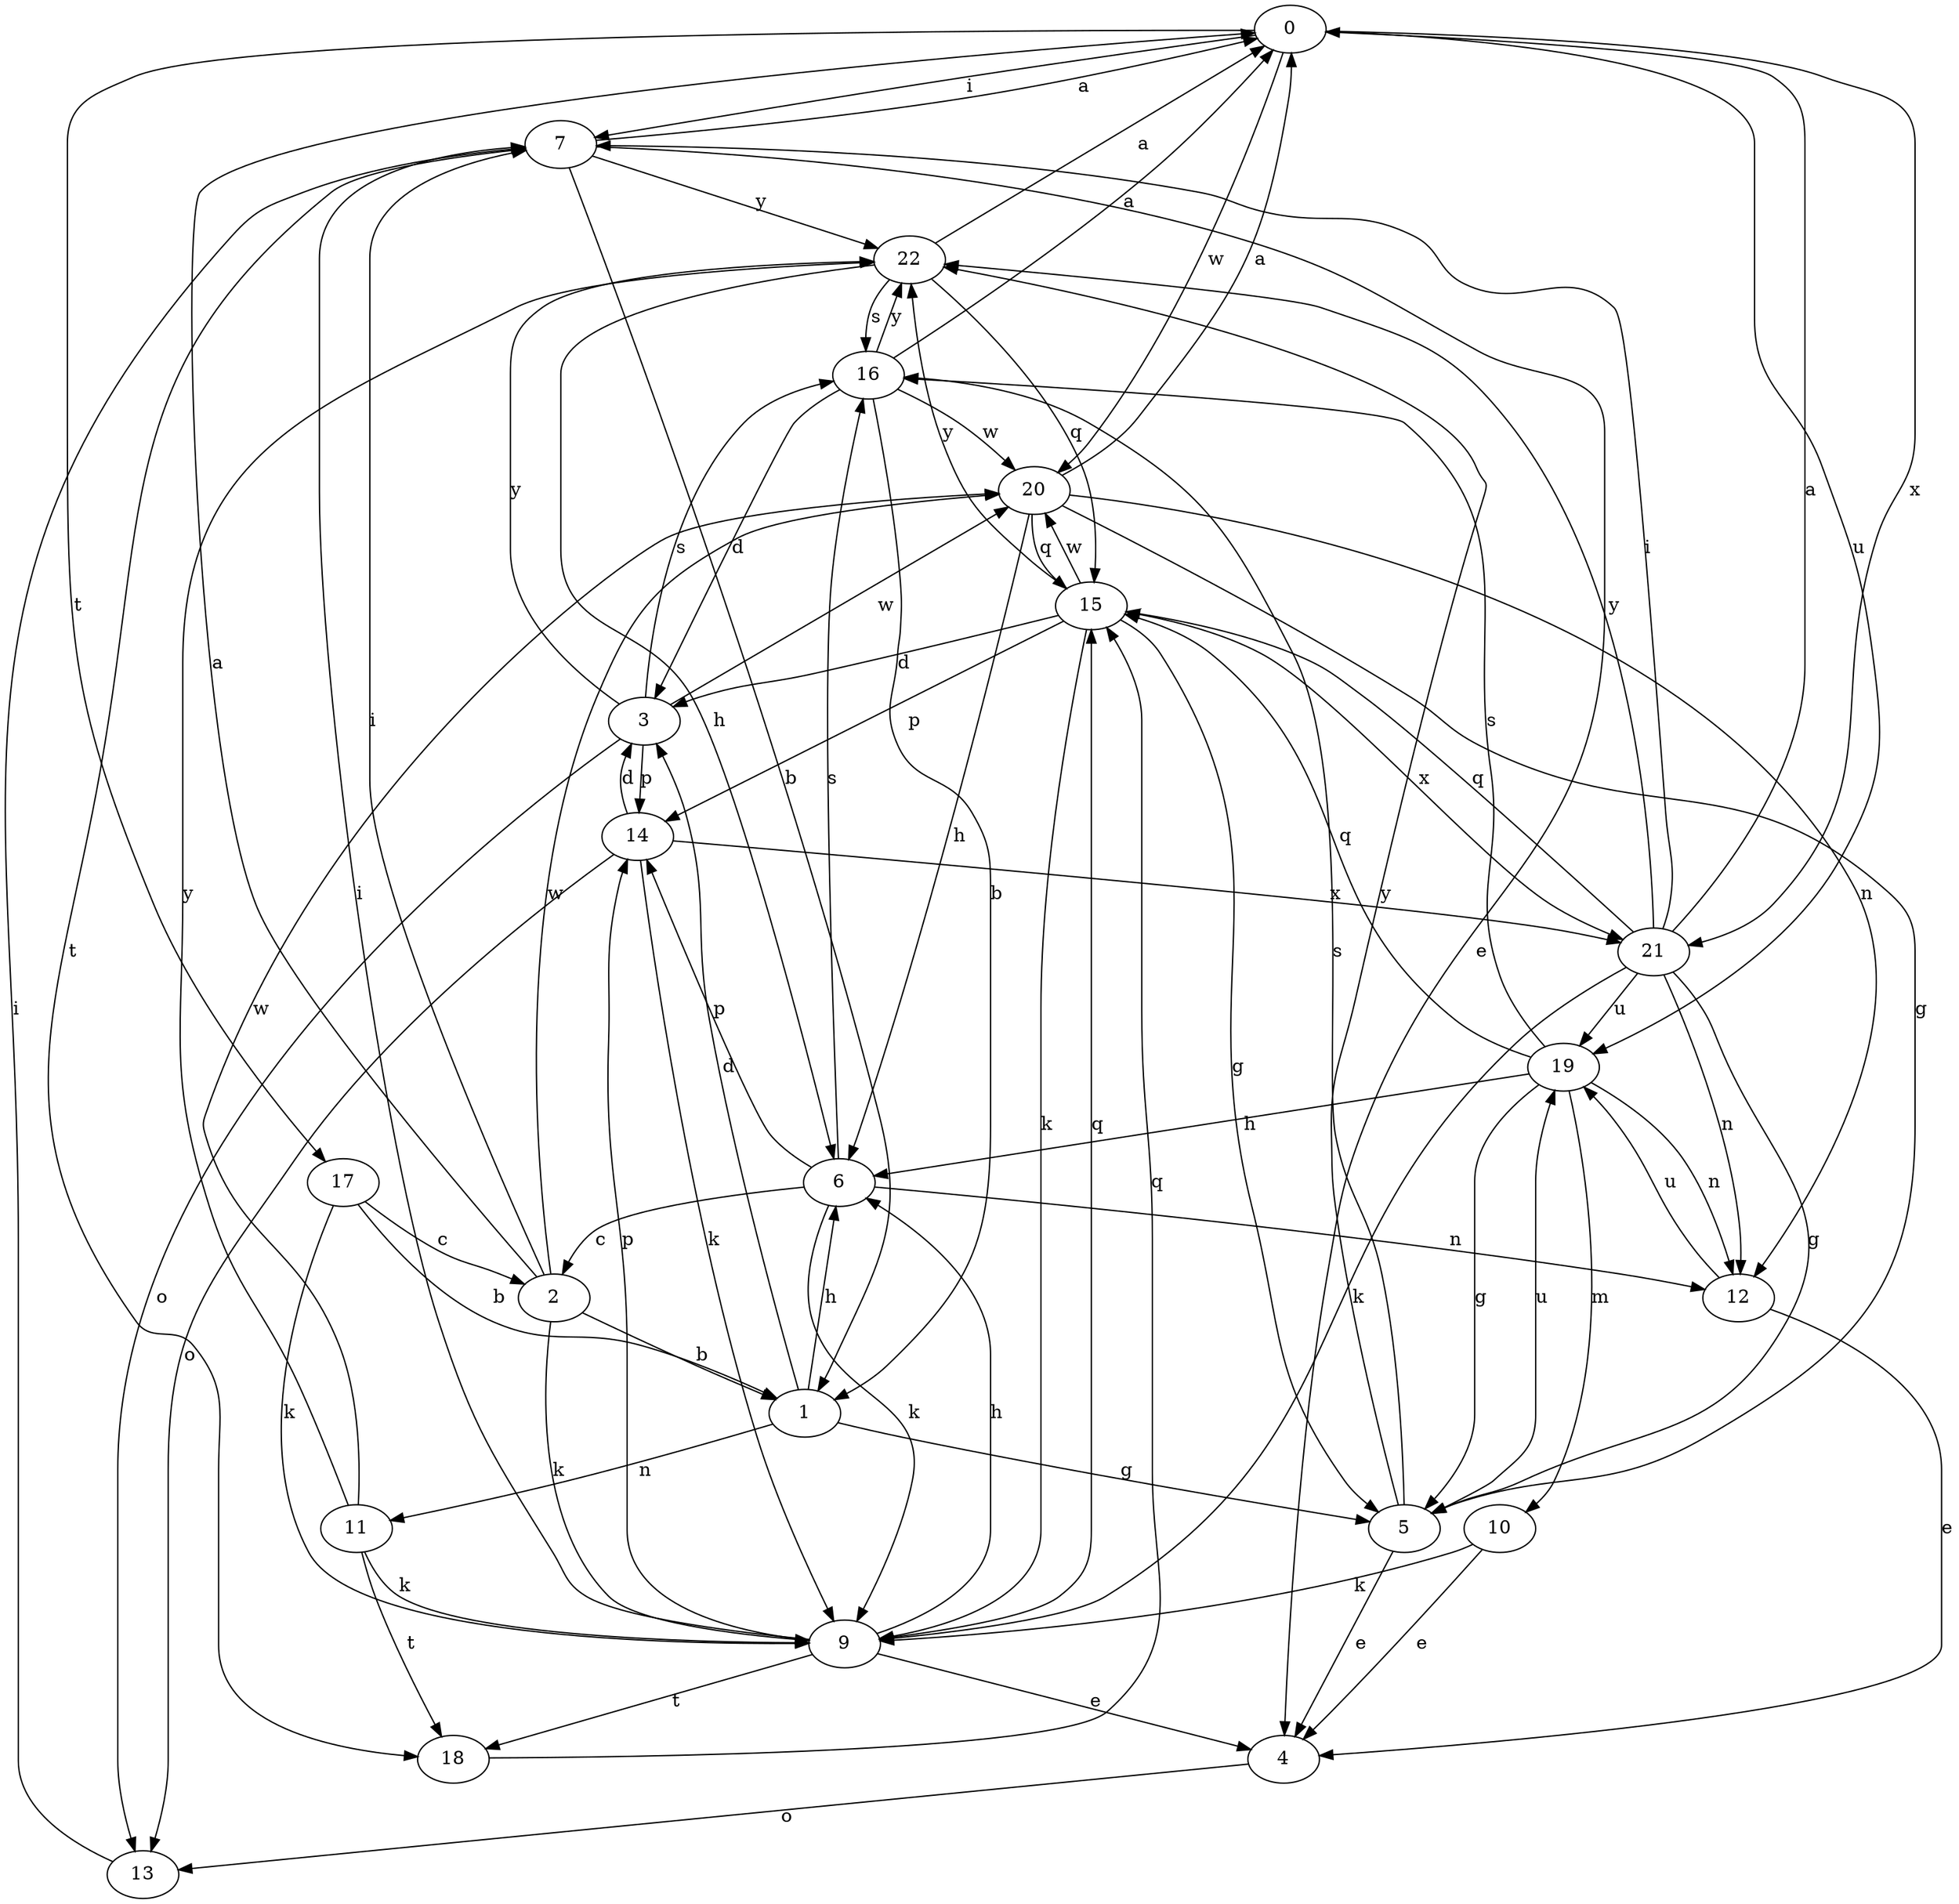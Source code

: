 strict digraph  {
0;
1;
2;
3;
4;
5;
6;
7;
9;
10;
11;
12;
13;
14;
15;
16;
17;
18;
19;
20;
21;
22;
0 -> 7  [label=i];
0 -> 17  [label=t];
0 -> 19  [label=u];
0 -> 20  [label=w];
0 -> 21  [label=x];
1 -> 3  [label=d];
1 -> 5  [label=g];
1 -> 6  [label=h];
1 -> 11  [label=n];
2 -> 0  [label=a];
2 -> 1  [label=b];
2 -> 7  [label=i];
2 -> 9  [label=k];
2 -> 20  [label=w];
3 -> 13  [label=o];
3 -> 14  [label=p];
3 -> 16  [label=s];
3 -> 20  [label=w];
3 -> 22  [label=y];
4 -> 13  [label=o];
5 -> 4  [label=e];
5 -> 16  [label=s];
5 -> 19  [label=u];
5 -> 22  [label=y];
6 -> 2  [label=c];
6 -> 9  [label=k];
6 -> 12  [label=n];
6 -> 14  [label=p];
6 -> 16  [label=s];
7 -> 0  [label=a];
7 -> 1  [label=b];
7 -> 4  [label=e];
7 -> 18  [label=t];
7 -> 22  [label=y];
9 -> 4  [label=e];
9 -> 6  [label=h];
9 -> 7  [label=i];
9 -> 14  [label=p];
9 -> 15  [label=q];
9 -> 18  [label=t];
10 -> 4  [label=e];
10 -> 9  [label=k];
11 -> 9  [label=k];
11 -> 18  [label=t];
11 -> 20  [label=w];
11 -> 22  [label=y];
12 -> 4  [label=e];
12 -> 19  [label=u];
13 -> 7  [label=i];
14 -> 3  [label=d];
14 -> 9  [label=k];
14 -> 13  [label=o];
14 -> 21  [label=x];
15 -> 3  [label=d];
15 -> 5  [label=g];
15 -> 9  [label=k];
15 -> 14  [label=p];
15 -> 20  [label=w];
15 -> 21  [label=x];
15 -> 22  [label=y];
16 -> 0  [label=a];
16 -> 1  [label=b];
16 -> 3  [label=d];
16 -> 20  [label=w];
16 -> 22  [label=y];
17 -> 1  [label=b];
17 -> 2  [label=c];
17 -> 9  [label=k];
18 -> 15  [label=q];
19 -> 5  [label=g];
19 -> 6  [label=h];
19 -> 10  [label=m];
19 -> 12  [label=n];
19 -> 15  [label=q];
19 -> 16  [label=s];
20 -> 0  [label=a];
20 -> 5  [label=g];
20 -> 6  [label=h];
20 -> 12  [label=n];
20 -> 15  [label=q];
21 -> 0  [label=a];
21 -> 5  [label=g];
21 -> 7  [label=i];
21 -> 9  [label=k];
21 -> 12  [label=n];
21 -> 15  [label=q];
21 -> 19  [label=u];
21 -> 22  [label=y];
22 -> 0  [label=a];
22 -> 6  [label=h];
22 -> 15  [label=q];
22 -> 16  [label=s];
}
